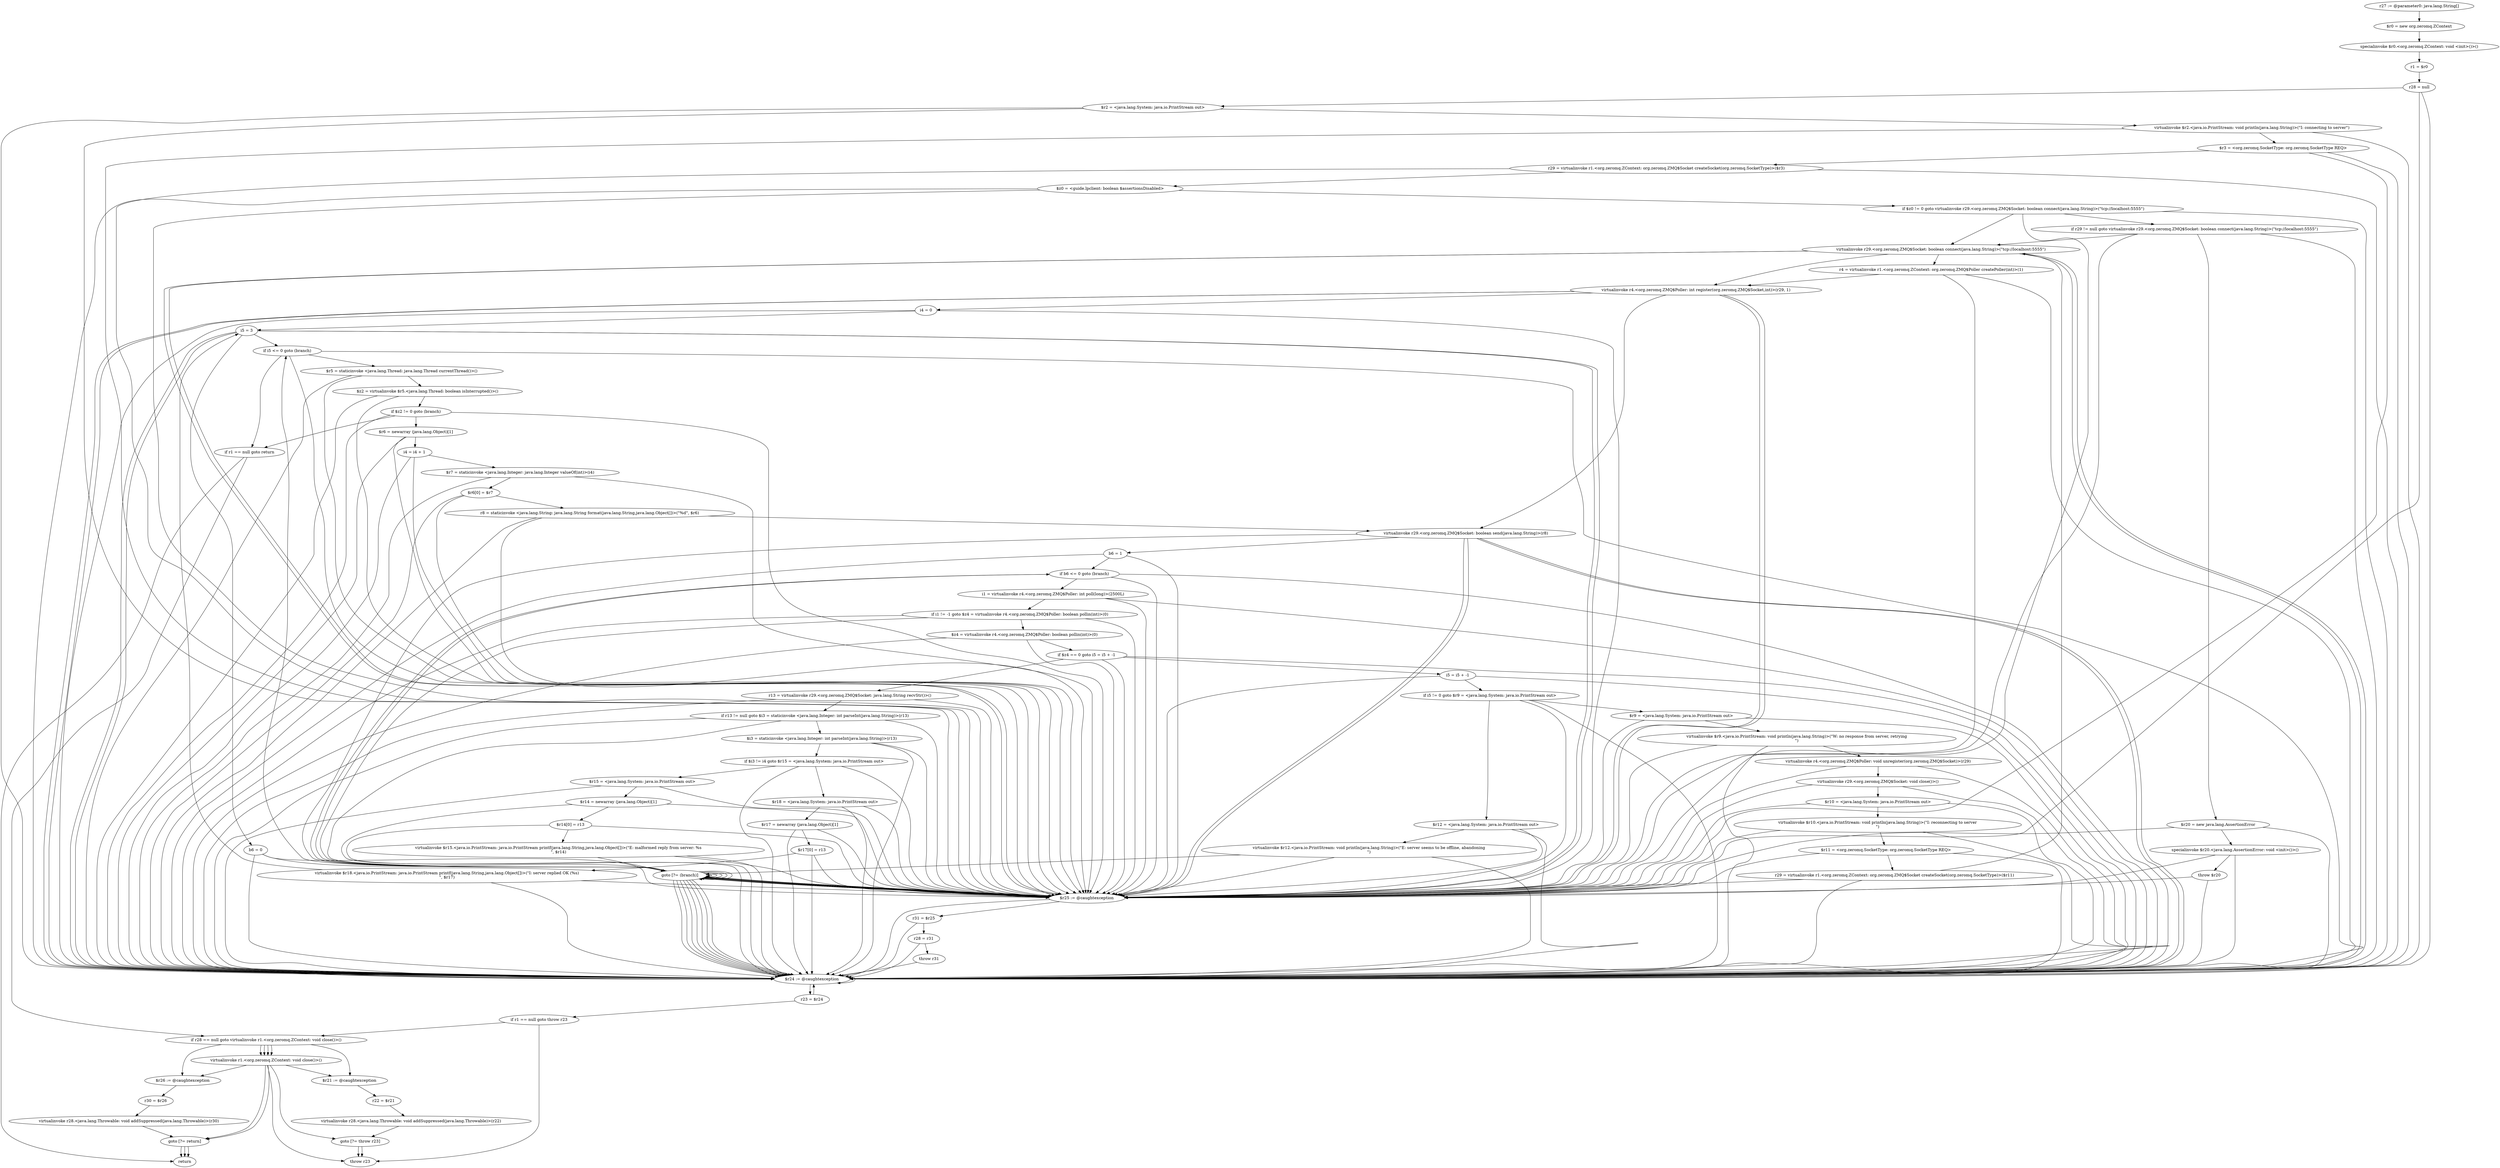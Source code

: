 digraph "unitGraph" {
    "r27 := @parameter0: java.lang.String[]"
    "$r0 = new org.zeromq.ZContext"
    "specialinvoke $r0.<org.zeromq.ZContext: void <init>()>()"
    "r1 = $r0"
    "r28 = null"
    "$r2 = <java.lang.System: java.io.PrintStream out>"
    "virtualinvoke $r2.<java.io.PrintStream: void println(java.lang.String)>(\"I: connecting to server\")"
    "$r3 = <org.zeromq.SocketType: org.zeromq.SocketType REQ>"
    "r29 = virtualinvoke r1.<org.zeromq.ZContext: org.zeromq.ZMQ$Socket createSocket(org.zeromq.SocketType)>($r3)"
    "$z0 = <guide.lpclient: boolean $assertionsDisabled>"
    "if $z0 != 0 goto virtualinvoke r29.<org.zeromq.ZMQ$Socket: boolean connect(java.lang.String)>(\"tcp://localhost:5555\")"
    "if r29 != null goto virtualinvoke r29.<org.zeromq.ZMQ$Socket: boolean connect(java.lang.String)>(\"tcp://localhost:5555\")"
    "$r20 = new java.lang.AssertionError"
    "specialinvoke $r20.<java.lang.AssertionError: void <init>()>()"
    "throw $r20"
    "virtualinvoke r29.<org.zeromq.ZMQ$Socket: boolean connect(java.lang.String)>(\"tcp://localhost:5555\")"
    "r4 = virtualinvoke r1.<org.zeromq.ZContext: org.zeromq.ZMQ$Poller createPoller(int)>(1)"
    "virtualinvoke r4.<org.zeromq.ZMQ$Poller: int register(org.zeromq.ZMQ$Socket,int)>(r29, 1)"
    "i4 = 0"
    "i5 = 3"
    "if i5 <= 0 goto (branch)"
    "$r5 = staticinvoke <java.lang.Thread: java.lang.Thread currentThread()>()"
    "$z2 = virtualinvoke $r5.<java.lang.Thread: boolean isInterrupted()>()"
    "if $z2 != 0 goto (branch)"
    "$r6 = newarray (java.lang.Object)[1]"
    "i4 = i4 + 1"
    "$r7 = staticinvoke <java.lang.Integer: java.lang.Integer valueOf(int)>(i4)"
    "$r6[0] = $r7"
    "r8 = staticinvoke <java.lang.String: java.lang.String format(java.lang.String,java.lang.Object[])>(\"%d\", $r6)"
    "virtualinvoke r29.<org.zeromq.ZMQ$Socket: boolean send(java.lang.String)>(r8)"
    "b6 = 1"
    "if b6 <= 0 goto (branch)"
    "i1 = virtualinvoke r4.<org.zeromq.ZMQ$Poller: int poll(long)>(2500L)"
    "if i1 != -1 goto $z4 = virtualinvoke r4.<org.zeromq.ZMQ$Poller: boolean pollin(int)>(0)"
    "goto [?= (branch)]"
    "$z4 = virtualinvoke r4.<org.zeromq.ZMQ$Poller: boolean pollin(int)>(0)"
    "if $z4 == 0 goto i5 = i5 + -1"
    "r13 = virtualinvoke r29.<org.zeromq.ZMQ$Socket: java.lang.String recvStr()>()"
    "if r13 != null goto $i3 = staticinvoke <java.lang.Integer: int parseInt(java.lang.String)>(r13)"
    "$i3 = staticinvoke <java.lang.Integer: int parseInt(java.lang.String)>(r13)"
    "if $i3 != i4 goto $r15 = <java.lang.System: java.io.PrintStream out>"
    "$r18 = <java.lang.System: java.io.PrintStream out>"
    "$r17 = newarray (java.lang.Object)[1]"
    "$r17[0] = r13"
    "virtualinvoke $r18.<java.io.PrintStream: java.io.PrintStream printf(java.lang.String,java.lang.Object[])>(\"I: server replied OK (%s)\n\", $r17)"
    "b6 = 0"
    "$r15 = <java.lang.System: java.io.PrintStream out>"
    "$r14 = newarray (java.lang.Object)[1]"
    "$r14[0] = r13"
    "virtualinvoke $r15.<java.io.PrintStream: java.io.PrintStream printf(java.lang.String,java.lang.Object[])>(\"E: malformed reply from server: %s\n\", $r14)"
    "i5 = i5 + -1"
    "if i5 != 0 goto $r9 = <java.lang.System: java.io.PrintStream out>"
    "$r12 = <java.lang.System: java.io.PrintStream out>"
    "virtualinvoke $r12.<java.io.PrintStream: void println(java.lang.String)>(\"E: server seems to be offline, abandoning\n\")"
    "$r9 = <java.lang.System: java.io.PrintStream out>"
    "virtualinvoke $r9.<java.io.PrintStream: void println(java.lang.String)>(\"W: no response from server, retrying\n\")"
    "virtualinvoke r4.<org.zeromq.ZMQ$Poller: void unregister(org.zeromq.ZMQ$Socket)>(r29)"
    "virtualinvoke r29.<org.zeromq.ZMQ$Socket: void close()>()"
    "$r10 = <java.lang.System: java.io.PrintStream out>"
    "virtualinvoke $r10.<java.io.PrintStream: void println(java.lang.String)>(\"I: reconnecting to server\n\")"
    "$r11 = <org.zeromq.SocketType: org.zeromq.SocketType REQ>"
    "r29 = virtualinvoke r1.<org.zeromq.ZContext: org.zeromq.ZMQ$Socket createSocket(org.zeromq.SocketType)>($r11)"
    "if r1 == null goto return"
    "if r28 == null goto virtualinvoke r1.<org.zeromq.ZContext: void close()>()"
    "virtualinvoke r1.<org.zeromq.ZContext: void close()>()"
    "goto [?= return]"
    "$r26 := @caughtexception"
    "r30 = $r26"
    "virtualinvoke r28.<java.lang.Throwable: void addSuppressed(java.lang.Throwable)>(r30)"
    "$r25 := @caughtexception"
    "r31 = $r25"
    "r28 = r31"
    "throw r31"
    "$r24 := @caughtexception"
    "r23 = $r24"
    "if r1 == null goto throw r23"
    "goto [?= throw r23]"
    "$r21 := @caughtexception"
    "r22 = $r21"
    "virtualinvoke r28.<java.lang.Throwable: void addSuppressed(java.lang.Throwable)>(r22)"
    "throw r23"
    "return"
    "r27 := @parameter0: java.lang.String[]"->"$r0 = new org.zeromq.ZContext";
    "$r0 = new org.zeromq.ZContext"->"specialinvoke $r0.<org.zeromq.ZContext: void <init>()>()";
    "specialinvoke $r0.<org.zeromq.ZContext: void <init>()>()"->"r1 = $r0";
    "r1 = $r0"->"r28 = null";
    "r28 = null"->"$r25 := @caughtexception";
    "r28 = null"->"$r24 := @caughtexception";
    "r28 = null"->"$r2 = <java.lang.System: java.io.PrintStream out>";
    "$r2 = <java.lang.System: java.io.PrintStream out>"->"$r25 := @caughtexception";
    "$r2 = <java.lang.System: java.io.PrintStream out>"->"$r24 := @caughtexception";
    "$r2 = <java.lang.System: java.io.PrintStream out>"->"virtualinvoke $r2.<java.io.PrintStream: void println(java.lang.String)>(\"I: connecting to server\")";
    "virtualinvoke $r2.<java.io.PrintStream: void println(java.lang.String)>(\"I: connecting to server\")"->"$r25 := @caughtexception";
    "virtualinvoke $r2.<java.io.PrintStream: void println(java.lang.String)>(\"I: connecting to server\")"->"$r24 := @caughtexception";
    "virtualinvoke $r2.<java.io.PrintStream: void println(java.lang.String)>(\"I: connecting to server\")"->"$r3 = <org.zeromq.SocketType: org.zeromq.SocketType REQ>";
    "$r3 = <org.zeromq.SocketType: org.zeromq.SocketType REQ>"->"$r25 := @caughtexception";
    "$r3 = <org.zeromq.SocketType: org.zeromq.SocketType REQ>"->"$r24 := @caughtexception";
    "$r3 = <org.zeromq.SocketType: org.zeromq.SocketType REQ>"->"r29 = virtualinvoke r1.<org.zeromq.ZContext: org.zeromq.ZMQ$Socket createSocket(org.zeromq.SocketType)>($r3)";
    "r29 = virtualinvoke r1.<org.zeromq.ZContext: org.zeromq.ZMQ$Socket createSocket(org.zeromq.SocketType)>($r3)"->"$r25 := @caughtexception";
    "r29 = virtualinvoke r1.<org.zeromq.ZContext: org.zeromq.ZMQ$Socket createSocket(org.zeromq.SocketType)>($r3)"->"$r24 := @caughtexception";
    "r29 = virtualinvoke r1.<org.zeromq.ZContext: org.zeromq.ZMQ$Socket createSocket(org.zeromq.SocketType)>($r3)"->"$z0 = <guide.lpclient: boolean $assertionsDisabled>";
    "$z0 = <guide.lpclient: boolean $assertionsDisabled>"->"$r25 := @caughtexception";
    "$z0 = <guide.lpclient: boolean $assertionsDisabled>"->"$r24 := @caughtexception";
    "$z0 = <guide.lpclient: boolean $assertionsDisabled>"->"if $z0 != 0 goto virtualinvoke r29.<org.zeromq.ZMQ$Socket: boolean connect(java.lang.String)>(\"tcp://localhost:5555\")";
    "if $z0 != 0 goto virtualinvoke r29.<org.zeromq.ZMQ$Socket: boolean connect(java.lang.String)>(\"tcp://localhost:5555\")"->"if r29 != null goto virtualinvoke r29.<org.zeromq.ZMQ$Socket: boolean connect(java.lang.String)>(\"tcp://localhost:5555\")";
    "if $z0 != 0 goto virtualinvoke r29.<org.zeromq.ZMQ$Socket: boolean connect(java.lang.String)>(\"tcp://localhost:5555\")"->"virtualinvoke r29.<org.zeromq.ZMQ$Socket: boolean connect(java.lang.String)>(\"tcp://localhost:5555\")";
    "if $z0 != 0 goto virtualinvoke r29.<org.zeromq.ZMQ$Socket: boolean connect(java.lang.String)>(\"tcp://localhost:5555\")"->"$r25 := @caughtexception";
    "if $z0 != 0 goto virtualinvoke r29.<org.zeromq.ZMQ$Socket: boolean connect(java.lang.String)>(\"tcp://localhost:5555\")"->"$r24 := @caughtexception";
    "if r29 != null goto virtualinvoke r29.<org.zeromq.ZMQ$Socket: boolean connect(java.lang.String)>(\"tcp://localhost:5555\")"->"$r20 = new java.lang.AssertionError";
    "if r29 != null goto virtualinvoke r29.<org.zeromq.ZMQ$Socket: boolean connect(java.lang.String)>(\"tcp://localhost:5555\")"->"virtualinvoke r29.<org.zeromq.ZMQ$Socket: boolean connect(java.lang.String)>(\"tcp://localhost:5555\")";
    "if r29 != null goto virtualinvoke r29.<org.zeromq.ZMQ$Socket: boolean connect(java.lang.String)>(\"tcp://localhost:5555\")"->"$r25 := @caughtexception";
    "if r29 != null goto virtualinvoke r29.<org.zeromq.ZMQ$Socket: boolean connect(java.lang.String)>(\"tcp://localhost:5555\")"->"$r24 := @caughtexception";
    "$r20 = new java.lang.AssertionError"->"$r25 := @caughtexception";
    "$r20 = new java.lang.AssertionError"->"$r24 := @caughtexception";
    "$r20 = new java.lang.AssertionError"->"specialinvoke $r20.<java.lang.AssertionError: void <init>()>()";
    "specialinvoke $r20.<java.lang.AssertionError: void <init>()>()"->"$r25 := @caughtexception";
    "specialinvoke $r20.<java.lang.AssertionError: void <init>()>()"->"$r24 := @caughtexception";
    "specialinvoke $r20.<java.lang.AssertionError: void <init>()>()"->"throw $r20";
    "throw $r20"->"$r25 := @caughtexception";
    "throw $r20"->"$r24 := @caughtexception";
    "virtualinvoke r29.<org.zeromq.ZMQ$Socket: boolean connect(java.lang.String)>(\"tcp://localhost:5555\")"->"$r25 := @caughtexception";
    "virtualinvoke r29.<org.zeromq.ZMQ$Socket: boolean connect(java.lang.String)>(\"tcp://localhost:5555\")"->"$r24 := @caughtexception";
    "virtualinvoke r29.<org.zeromq.ZMQ$Socket: boolean connect(java.lang.String)>(\"tcp://localhost:5555\")"->"r4 = virtualinvoke r1.<org.zeromq.ZContext: org.zeromq.ZMQ$Poller createPoller(int)>(1)";
    "r4 = virtualinvoke r1.<org.zeromq.ZContext: org.zeromq.ZMQ$Poller createPoller(int)>(1)"->"$r25 := @caughtexception";
    "r4 = virtualinvoke r1.<org.zeromq.ZContext: org.zeromq.ZMQ$Poller createPoller(int)>(1)"->"$r24 := @caughtexception";
    "r4 = virtualinvoke r1.<org.zeromq.ZContext: org.zeromq.ZMQ$Poller createPoller(int)>(1)"->"virtualinvoke r4.<org.zeromq.ZMQ$Poller: int register(org.zeromq.ZMQ$Socket,int)>(r29, 1)";
    "virtualinvoke r4.<org.zeromq.ZMQ$Poller: int register(org.zeromq.ZMQ$Socket,int)>(r29, 1)"->"$r25 := @caughtexception";
    "virtualinvoke r4.<org.zeromq.ZMQ$Poller: int register(org.zeromq.ZMQ$Socket,int)>(r29, 1)"->"$r24 := @caughtexception";
    "virtualinvoke r4.<org.zeromq.ZMQ$Poller: int register(org.zeromq.ZMQ$Socket,int)>(r29, 1)"->"i4 = 0";
    "i4 = 0"->"$r25 := @caughtexception";
    "i4 = 0"->"$r24 := @caughtexception";
    "i4 = 0"->"i5 = 3";
    "i5 = 3"->"$r25 := @caughtexception";
    "i5 = 3"->"$r24 := @caughtexception";
    "i5 = 3"->"if i5 <= 0 goto (branch)";
    "if i5 <= 0 goto (branch)"->"$r5 = staticinvoke <java.lang.Thread: java.lang.Thread currentThread()>()";
    "if i5 <= 0 goto (branch)"->"if r1 == null goto return";
    "if i5 <= 0 goto (branch)"->"$r25 := @caughtexception";
    "if i5 <= 0 goto (branch)"->"$r24 := @caughtexception";
    "$r5 = staticinvoke <java.lang.Thread: java.lang.Thread currentThread()>()"->"$r25 := @caughtexception";
    "$r5 = staticinvoke <java.lang.Thread: java.lang.Thread currentThread()>()"->"$r24 := @caughtexception";
    "$r5 = staticinvoke <java.lang.Thread: java.lang.Thread currentThread()>()"->"$z2 = virtualinvoke $r5.<java.lang.Thread: boolean isInterrupted()>()";
    "$z2 = virtualinvoke $r5.<java.lang.Thread: boolean isInterrupted()>()"->"$r25 := @caughtexception";
    "$z2 = virtualinvoke $r5.<java.lang.Thread: boolean isInterrupted()>()"->"$r24 := @caughtexception";
    "$z2 = virtualinvoke $r5.<java.lang.Thread: boolean isInterrupted()>()"->"if $z2 != 0 goto (branch)";
    "if $z2 != 0 goto (branch)"->"$r6 = newarray (java.lang.Object)[1]";
    "if $z2 != 0 goto (branch)"->"if r1 == null goto return";
    "if $z2 != 0 goto (branch)"->"$r25 := @caughtexception";
    "if $z2 != 0 goto (branch)"->"$r24 := @caughtexception";
    "$r6 = newarray (java.lang.Object)[1]"->"$r25 := @caughtexception";
    "$r6 = newarray (java.lang.Object)[1]"->"$r24 := @caughtexception";
    "$r6 = newarray (java.lang.Object)[1]"->"i4 = i4 + 1";
    "i4 = i4 + 1"->"$r25 := @caughtexception";
    "i4 = i4 + 1"->"$r24 := @caughtexception";
    "i4 = i4 + 1"->"$r7 = staticinvoke <java.lang.Integer: java.lang.Integer valueOf(int)>(i4)";
    "$r7 = staticinvoke <java.lang.Integer: java.lang.Integer valueOf(int)>(i4)"->"$r25 := @caughtexception";
    "$r7 = staticinvoke <java.lang.Integer: java.lang.Integer valueOf(int)>(i4)"->"$r24 := @caughtexception";
    "$r7 = staticinvoke <java.lang.Integer: java.lang.Integer valueOf(int)>(i4)"->"$r6[0] = $r7";
    "$r6[0] = $r7"->"$r25 := @caughtexception";
    "$r6[0] = $r7"->"$r24 := @caughtexception";
    "$r6[0] = $r7"->"r8 = staticinvoke <java.lang.String: java.lang.String format(java.lang.String,java.lang.Object[])>(\"%d\", $r6)";
    "r8 = staticinvoke <java.lang.String: java.lang.String format(java.lang.String,java.lang.Object[])>(\"%d\", $r6)"->"$r25 := @caughtexception";
    "r8 = staticinvoke <java.lang.String: java.lang.String format(java.lang.String,java.lang.Object[])>(\"%d\", $r6)"->"$r24 := @caughtexception";
    "r8 = staticinvoke <java.lang.String: java.lang.String format(java.lang.String,java.lang.Object[])>(\"%d\", $r6)"->"virtualinvoke r29.<org.zeromq.ZMQ$Socket: boolean send(java.lang.String)>(r8)";
    "virtualinvoke r29.<org.zeromq.ZMQ$Socket: boolean send(java.lang.String)>(r8)"->"$r25 := @caughtexception";
    "virtualinvoke r29.<org.zeromq.ZMQ$Socket: boolean send(java.lang.String)>(r8)"->"$r24 := @caughtexception";
    "virtualinvoke r29.<org.zeromq.ZMQ$Socket: boolean send(java.lang.String)>(r8)"->"b6 = 1";
    "b6 = 1"->"$r25 := @caughtexception";
    "b6 = 1"->"$r24 := @caughtexception";
    "b6 = 1"->"if b6 <= 0 goto (branch)";
    "if b6 <= 0 goto (branch)"->"i1 = virtualinvoke r4.<org.zeromq.ZMQ$Poller: int poll(long)>(2500L)";
    "if b6 <= 0 goto (branch)"->"goto [?= (branch)]";
    "if b6 <= 0 goto (branch)"->"$r25 := @caughtexception";
    "if b6 <= 0 goto (branch)"->"$r24 := @caughtexception";
    "i1 = virtualinvoke r4.<org.zeromq.ZMQ$Poller: int poll(long)>(2500L)"->"$r25 := @caughtexception";
    "i1 = virtualinvoke r4.<org.zeromq.ZMQ$Poller: int poll(long)>(2500L)"->"$r24 := @caughtexception";
    "i1 = virtualinvoke r4.<org.zeromq.ZMQ$Poller: int poll(long)>(2500L)"->"if i1 != -1 goto $z4 = virtualinvoke r4.<org.zeromq.ZMQ$Poller: boolean pollin(int)>(0)";
    "if i1 != -1 goto $z4 = virtualinvoke r4.<org.zeromq.ZMQ$Poller: boolean pollin(int)>(0)"->"goto [?= (branch)]";
    "if i1 != -1 goto $z4 = virtualinvoke r4.<org.zeromq.ZMQ$Poller: boolean pollin(int)>(0)"->"$z4 = virtualinvoke r4.<org.zeromq.ZMQ$Poller: boolean pollin(int)>(0)";
    "if i1 != -1 goto $z4 = virtualinvoke r4.<org.zeromq.ZMQ$Poller: boolean pollin(int)>(0)"->"$r25 := @caughtexception";
    "if i1 != -1 goto $z4 = virtualinvoke r4.<org.zeromq.ZMQ$Poller: boolean pollin(int)>(0)"->"$r24 := @caughtexception";
    "goto [?= (branch)]"->"$r25 := @caughtexception";
    "goto [?= (branch)]"->"$r24 := @caughtexception";
    "goto [?= (branch)]"->"goto [?= (branch)]";
    "$z4 = virtualinvoke r4.<org.zeromq.ZMQ$Poller: boolean pollin(int)>(0)"->"$r25 := @caughtexception";
    "$z4 = virtualinvoke r4.<org.zeromq.ZMQ$Poller: boolean pollin(int)>(0)"->"$r24 := @caughtexception";
    "$z4 = virtualinvoke r4.<org.zeromq.ZMQ$Poller: boolean pollin(int)>(0)"->"if $z4 == 0 goto i5 = i5 + -1";
    "if $z4 == 0 goto i5 = i5 + -1"->"r13 = virtualinvoke r29.<org.zeromq.ZMQ$Socket: java.lang.String recvStr()>()";
    "if $z4 == 0 goto i5 = i5 + -1"->"i5 = i5 + -1";
    "if $z4 == 0 goto i5 = i5 + -1"->"$r25 := @caughtexception";
    "if $z4 == 0 goto i5 = i5 + -1"->"$r24 := @caughtexception";
    "r13 = virtualinvoke r29.<org.zeromq.ZMQ$Socket: java.lang.String recvStr()>()"->"$r25 := @caughtexception";
    "r13 = virtualinvoke r29.<org.zeromq.ZMQ$Socket: java.lang.String recvStr()>()"->"$r24 := @caughtexception";
    "r13 = virtualinvoke r29.<org.zeromq.ZMQ$Socket: java.lang.String recvStr()>()"->"if r13 != null goto $i3 = staticinvoke <java.lang.Integer: int parseInt(java.lang.String)>(r13)";
    "if r13 != null goto $i3 = staticinvoke <java.lang.Integer: int parseInt(java.lang.String)>(r13)"->"goto [?= (branch)]";
    "if r13 != null goto $i3 = staticinvoke <java.lang.Integer: int parseInt(java.lang.String)>(r13)"->"$i3 = staticinvoke <java.lang.Integer: int parseInt(java.lang.String)>(r13)";
    "if r13 != null goto $i3 = staticinvoke <java.lang.Integer: int parseInt(java.lang.String)>(r13)"->"$r25 := @caughtexception";
    "if r13 != null goto $i3 = staticinvoke <java.lang.Integer: int parseInt(java.lang.String)>(r13)"->"$r24 := @caughtexception";
    "goto [?= (branch)]"->"$r25 := @caughtexception";
    "goto [?= (branch)]"->"$r24 := @caughtexception";
    "goto [?= (branch)]"->"goto [?= (branch)]";
    "$i3 = staticinvoke <java.lang.Integer: int parseInt(java.lang.String)>(r13)"->"$r25 := @caughtexception";
    "$i3 = staticinvoke <java.lang.Integer: int parseInt(java.lang.String)>(r13)"->"$r24 := @caughtexception";
    "$i3 = staticinvoke <java.lang.Integer: int parseInt(java.lang.String)>(r13)"->"if $i3 != i4 goto $r15 = <java.lang.System: java.io.PrintStream out>";
    "if $i3 != i4 goto $r15 = <java.lang.System: java.io.PrintStream out>"->"$r18 = <java.lang.System: java.io.PrintStream out>";
    "if $i3 != i4 goto $r15 = <java.lang.System: java.io.PrintStream out>"->"$r15 = <java.lang.System: java.io.PrintStream out>";
    "if $i3 != i4 goto $r15 = <java.lang.System: java.io.PrintStream out>"->"$r25 := @caughtexception";
    "if $i3 != i4 goto $r15 = <java.lang.System: java.io.PrintStream out>"->"$r24 := @caughtexception";
    "$r18 = <java.lang.System: java.io.PrintStream out>"->"$r25 := @caughtexception";
    "$r18 = <java.lang.System: java.io.PrintStream out>"->"$r24 := @caughtexception";
    "$r18 = <java.lang.System: java.io.PrintStream out>"->"$r17 = newarray (java.lang.Object)[1]";
    "$r17 = newarray (java.lang.Object)[1]"->"$r25 := @caughtexception";
    "$r17 = newarray (java.lang.Object)[1]"->"$r24 := @caughtexception";
    "$r17 = newarray (java.lang.Object)[1]"->"$r17[0] = r13";
    "$r17[0] = r13"->"$r25 := @caughtexception";
    "$r17[0] = r13"->"$r24 := @caughtexception";
    "$r17[0] = r13"->"virtualinvoke $r18.<java.io.PrintStream: java.io.PrintStream printf(java.lang.String,java.lang.Object[])>(\"I: server replied OK (%s)\n\", $r17)";
    "virtualinvoke $r18.<java.io.PrintStream: java.io.PrintStream printf(java.lang.String,java.lang.Object[])>(\"I: server replied OK (%s)\n\", $r17)"->"$r25 := @caughtexception";
    "virtualinvoke $r18.<java.io.PrintStream: java.io.PrintStream printf(java.lang.String,java.lang.Object[])>(\"I: server replied OK (%s)\n\", $r17)"->"$r24 := @caughtexception";
    "virtualinvoke $r18.<java.io.PrintStream: java.io.PrintStream printf(java.lang.String,java.lang.Object[])>(\"I: server replied OK (%s)\n\", $r17)"->"i5 = 3";
    "i5 = 3"->"$r25 := @caughtexception";
    "i5 = 3"->"$r24 := @caughtexception";
    "i5 = 3"->"b6 = 0";
    "b6 = 0"->"$r25 := @caughtexception";
    "b6 = 0"->"$r24 := @caughtexception";
    "b6 = 0"->"goto [?= (branch)]";
    "goto [?= (branch)]"->"$r25 := @caughtexception";
    "goto [?= (branch)]"->"$r24 := @caughtexception";
    "goto [?= (branch)]"->"goto [?= (branch)]";
    "$r15 = <java.lang.System: java.io.PrintStream out>"->"$r25 := @caughtexception";
    "$r15 = <java.lang.System: java.io.PrintStream out>"->"$r24 := @caughtexception";
    "$r15 = <java.lang.System: java.io.PrintStream out>"->"$r14 = newarray (java.lang.Object)[1]";
    "$r14 = newarray (java.lang.Object)[1]"->"$r25 := @caughtexception";
    "$r14 = newarray (java.lang.Object)[1]"->"$r24 := @caughtexception";
    "$r14 = newarray (java.lang.Object)[1]"->"$r14[0] = r13";
    "$r14[0] = r13"->"$r25 := @caughtexception";
    "$r14[0] = r13"->"$r24 := @caughtexception";
    "$r14[0] = r13"->"virtualinvoke $r15.<java.io.PrintStream: java.io.PrintStream printf(java.lang.String,java.lang.Object[])>(\"E: malformed reply from server: %s\n\", $r14)";
    "virtualinvoke $r15.<java.io.PrintStream: java.io.PrintStream printf(java.lang.String,java.lang.Object[])>(\"E: malformed reply from server: %s\n\", $r14)"->"$r25 := @caughtexception";
    "virtualinvoke $r15.<java.io.PrintStream: java.io.PrintStream printf(java.lang.String,java.lang.Object[])>(\"E: malformed reply from server: %s\n\", $r14)"->"$r24 := @caughtexception";
    "virtualinvoke $r15.<java.io.PrintStream: java.io.PrintStream printf(java.lang.String,java.lang.Object[])>(\"E: malformed reply from server: %s\n\", $r14)"->"goto [?= (branch)]";
    "goto [?= (branch)]"->"$r25 := @caughtexception";
    "goto [?= (branch)]"->"$r24 := @caughtexception";
    "goto [?= (branch)]"->"goto [?= (branch)]";
    "i5 = i5 + -1"->"$r25 := @caughtexception";
    "i5 = i5 + -1"->"$r24 := @caughtexception";
    "i5 = i5 + -1"->"if i5 != 0 goto $r9 = <java.lang.System: java.io.PrintStream out>";
    "if i5 != 0 goto $r9 = <java.lang.System: java.io.PrintStream out>"->"$r12 = <java.lang.System: java.io.PrintStream out>";
    "if i5 != 0 goto $r9 = <java.lang.System: java.io.PrintStream out>"->"$r9 = <java.lang.System: java.io.PrintStream out>";
    "if i5 != 0 goto $r9 = <java.lang.System: java.io.PrintStream out>"->"$r25 := @caughtexception";
    "if i5 != 0 goto $r9 = <java.lang.System: java.io.PrintStream out>"->"$r24 := @caughtexception";
    "$r12 = <java.lang.System: java.io.PrintStream out>"->"$r25 := @caughtexception";
    "$r12 = <java.lang.System: java.io.PrintStream out>"->"$r24 := @caughtexception";
    "$r12 = <java.lang.System: java.io.PrintStream out>"->"virtualinvoke $r12.<java.io.PrintStream: void println(java.lang.String)>(\"E: server seems to be offline, abandoning\n\")";
    "virtualinvoke $r12.<java.io.PrintStream: void println(java.lang.String)>(\"E: server seems to be offline, abandoning\n\")"->"$r25 := @caughtexception";
    "virtualinvoke $r12.<java.io.PrintStream: void println(java.lang.String)>(\"E: server seems to be offline, abandoning\n\")"->"$r24 := @caughtexception";
    "virtualinvoke $r12.<java.io.PrintStream: void println(java.lang.String)>(\"E: server seems to be offline, abandoning\n\")"->"goto [?= (branch)]";
    "goto [?= (branch)]"->"$r25 := @caughtexception";
    "goto [?= (branch)]"->"$r24 := @caughtexception";
    "goto [?= (branch)]"->"goto [?= (branch)]";
    "$r9 = <java.lang.System: java.io.PrintStream out>"->"$r25 := @caughtexception";
    "$r9 = <java.lang.System: java.io.PrintStream out>"->"$r24 := @caughtexception";
    "$r9 = <java.lang.System: java.io.PrintStream out>"->"virtualinvoke $r9.<java.io.PrintStream: void println(java.lang.String)>(\"W: no response from server, retrying\n\")";
    "virtualinvoke $r9.<java.io.PrintStream: void println(java.lang.String)>(\"W: no response from server, retrying\n\")"->"$r25 := @caughtexception";
    "virtualinvoke $r9.<java.io.PrintStream: void println(java.lang.String)>(\"W: no response from server, retrying\n\")"->"$r24 := @caughtexception";
    "virtualinvoke $r9.<java.io.PrintStream: void println(java.lang.String)>(\"W: no response from server, retrying\n\")"->"virtualinvoke r4.<org.zeromq.ZMQ$Poller: void unregister(org.zeromq.ZMQ$Socket)>(r29)";
    "virtualinvoke r4.<org.zeromq.ZMQ$Poller: void unregister(org.zeromq.ZMQ$Socket)>(r29)"->"$r25 := @caughtexception";
    "virtualinvoke r4.<org.zeromq.ZMQ$Poller: void unregister(org.zeromq.ZMQ$Socket)>(r29)"->"$r24 := @caughtexception";
    "virtualinvoke r4.<org.zeromq.ZMQ$Poller: void unregister(org.zeromq.ZMQ$Socket)>(r29)"->"virtualinvoke r29.<org.zeromq.ZMQ$Socket: void close()>()";
    "virtualinvoke r29.<org.zeromq.ZMQ$Socket: void close()>()"->"$r25 := @caughtexception";
    "virtualinvoke r29.<org.zeromq.ZMQ$Socket: void close()>()"->"$r24 := @caughtexception";
    "virtualinvoke r29.<org.zeromq.ZMQ$Socket: void close()>()"->"$r10 = <java.lang.System: java.io.PrintStream out>";
    "$r10 = <java.lang.System: java.io.PrintStream out>"->"$r25 := @caughtexception";
    "$r10 = <java.lang.System: java.io.PrintStream out>"->"$r24 := @caughtexception";
    "$r10 = <java.lang.System: java.io.PrintStream out>"->"virtualinvoke $r10.<java.io.PrintStream: void println(java.lang.String)>(\"I: reconnecting to server\n\")";
    "virtualinvoke $r10.<java.io.PrintStream: void println(java.lang.String)>(\"I: reconnecting to server\n\")"->"$r25 := @caughtexception";
    "virtualinvoke $r10.<java.io.PrintStream: void println(java.lang.String)>(\"I: reconnecting to server\n\")"->"$r24 := @caughtexception";
    "virtualinvoke $r10.<java.io.PrintStream: void println(java.lang.String)>(\"I: reconnecting to server\n\")"->"$r11 = <org.zeromq.SocketType: org.zeromq.SocketType REQ>";
    "$r11 = <org.zeromq.SocketType: org.zeromq.SocketType REQ>"->"$r25 := @caughtexception";
    "$r11 = <org.zeromq.SocketType: org.zeromq.SocketType REQ>"->"$r24 := @caughtexception";
    "$r11 = <org.zeromq.SocketType: org.zeromq.SocketType REQ>"->"r29 = virtualinvoke r1.<org.zeromq.ZContext: org.zeromq.ZMQ$Socket createSocket(org.zeromq.SocketType)>($r11)";
    "r29 = virtualinvoke r1.<org.zeromq.ZContext: org.zeromq.ZMQ$Socket createSocket(org.zeromq.SocketType)>($r11)"->"$r25 := @caughtexception";
    "r29 = virtualinvoke r1.<org.zeromq.ZContext: org.zeromq.ZMQ$Socket createSocket(org.zeromq.SocketType)>($r11)"->"$r24 := @caughtexception";
    "r29 = virtualinvoke r1.<org.zeromq.ZContext: org.zeromq.ZMQ$Socket createSocket(org.zeromq.SocketType)>($r11)"->"virtualinvoke r29.<org.zeromq.ZMQ$Socket: boolean connect(java.lang.String)>(\"tcp://localhost:5555\")";
    "virtualinvoke r29.<org.zeromq.ZMQ$Socket: boolean connect(java.lang.String)>(\"tcp://localhost:5555\")"->"$r25 := @caughtexception";
    "virtualinvoke r29.<org.zeromq.ZMQ$Socket: boolean connect(java.lang.String)>(\"tcp://localhost:5555\")"->"$r24 := @caughtexception";
    "virtualinvoke r29.<org.zeromq.ZMQ$Socket: boolean connect(java.lang.String)>(\"tcp://localhost:5555\")"->"virtualinvoke r4.<org.zeromq.ZMQ$Poller: int register(org.zeromq.ZMQ$Socket,int)>(r29, 1)";
    "virtualinvoke r4.<org.zeromq.ZMQ$Poller: int register(org.zeromq.ZMQ$Socket,int)>(r29, 1)"->"$r25 := @caughtexception";
    "virtualinvoke r4.<org.zeromq.ZMQ$Poller: int register(org.zeromq.ZMQ$Socket,int)>(r29, 1)"->"$r24 := @caughtexception";
    "virtualinvoke r4.<org.zeromq.ZMQ$Poller: int register(org.zeromq.ZMQ$Socket,int)>(r29, 1)"->"virtualinvoke r29.<org.zeromq.ZMQ$Socket: boolean send(java.lang.String)>(r8)";
    "virtualinvoke r29.<org.zeromq.ZMQ$Socket: boolean send(java.lang.String)>(r8)"->"$r25 := @caughtexception";
    "virtualinvoke r29.<org.zeromq.ZMQ$Socket: boolean send(java.lang.String)>(r8)"->"$r24 := @caughtexception";
    "virtualinvoke r29.<org.zeromq.ZMQ$Socket: boolean send(java.lang.String)>(r8)"->"goto [?= (branch)]";
    "goto [?= (branch)]"->"$r25 := @caughtexception";
    "goto [?= (branch)]"->"$r24 := @caughtexception";
    "goto [?= (branch)]"->"if b6 <= 0 goto (branch)";
    "goto [?= (branch)]"->"$r25 := @caughtexception";
    "goto [?= (branch)]"->"$r24 := @caughtexception";
    "goto [?= (branch)]"->"if i5 <= 0 goto (branch)";
    "if r1 == null goto return"->"if r28 == null goto virtualinvoke r1.<org.zeromq.ZContext: void close()>()";
    "if r1 == null goto return"->"return";
    "if r28 == null goto virtualinvoke r1.<org.zeromq.ZContext: void close()>()"->"virtualinvoke r1.<org.zeromq.ZContext: void close()>()";
    "if r28 == null goto virtualinvoke r1.<org.zeromq.ZContext: void close()>()"->"virtualinvoke r1.<org.zeromq.ZContext: void close()>()";
    "if r28 == null goto virtualinvoke r1.<org.zeromq.ZContext: void close()>()"->"$r26 := @caughtexception";
    "virtualinvoke r1.<org.zeromq.ZContext: void close()>()"->"goto [?= return]";
    "virtualinvoke r1.<org.zeromq.ZContext: void close()>()"->"$r26 := @caughtexception";
    "goto [?= return]"->"return";
    "$r26 := @caughtexception"->"r30 = $r26";
    "r30 = $r26"->"virtualinvoke r28.<java.lang.Throwable: void addSuppressed(java.lang.Throwable)>(r30)";
    "virtualinvoke r28.<java.lang.Throwable: void addSuppressed(java.lang.Throwable)>(r30)"->"goto [?= return]";
    "goto [?= return]"->"return";
    "virtualinvoke r1.<org.zeromq.ZContext: void close()>()"->"goto [?= return]";
    "goto [?= return]"->"return";
    "$r25 := @caughtexception"->"r31 = $r25";
    "$r25 := @caughtexception"->"$r24 := @caughtexception";
    "r31 = $r25"->"r28 = r31";
    "r31 = $r25"->"$r24 := @caughtexception";
    "r28 = r31"->"throw r31";
    "r28 = r31"->"$r24 := @caughtexception";
    "throw r31"->"$r24 := @caughtexception";
    "$r24 := @caughtexception"->"r23 = $r24";
    "$r24 := @caughtexception"->"$r24 := @caughtexception";
    "r23 = $r24"->"if r1 == null goto throw r23";
    "r23 = $r24"->"$r24 := @caughtexception";
    "if r1 == null goto throw r23"->"if r28 == null goto virtualinvoke r1.<org.zeromq.ZContext: void close()>()";
    "if r1 == null goto throw r23"->"throw r23";
    "if r28 == null goto virtualinvoke r1.<org.zeromq.ZContext: void close()>()"->"virtualinvoke r1.<org.zeromq.ZContext: void close()>()";
    "if r28 == null goto virtualinvoke r1.<org.zeromq.ZContext: void close()>()"->"virtualinvoke r1.<org.zeromq.ZContext: void close()>()";
    "if r28 == null goto virtualinvoke r1.<org.zeromq.ZContext: void close()>()"->"$r21 := @caughtexception";
    "virtualinvoke r1.<org.zeromq.ZContext: void close()>()"->"goto [?= throw r23]";
    "virtualinvoke r1.<org.zeromq.ZContext: void close()>()"->"$r21 := @caughtexception";
    "goto [?= throw r23]"->"throw r23";
    "$r21 := @caughtexception"->"r22 = $r21";
    "r22 = $r21"->"virtualinvoke r28.<java.lang.Throwable: void addSuppressed(java.lang.Throwable)>(r22)";
    "virtualinvoke r28.<java.lang.Throwable: void addSuppressed(java.lang.Throwable)>(r22)"->"goto [?= throw r23]";
    "goto [?= throw r23]"->"throw r23";
    "virtualinvoke r1.<org.zeromq.ZContext: void close()>()"->"throw r23";
}
